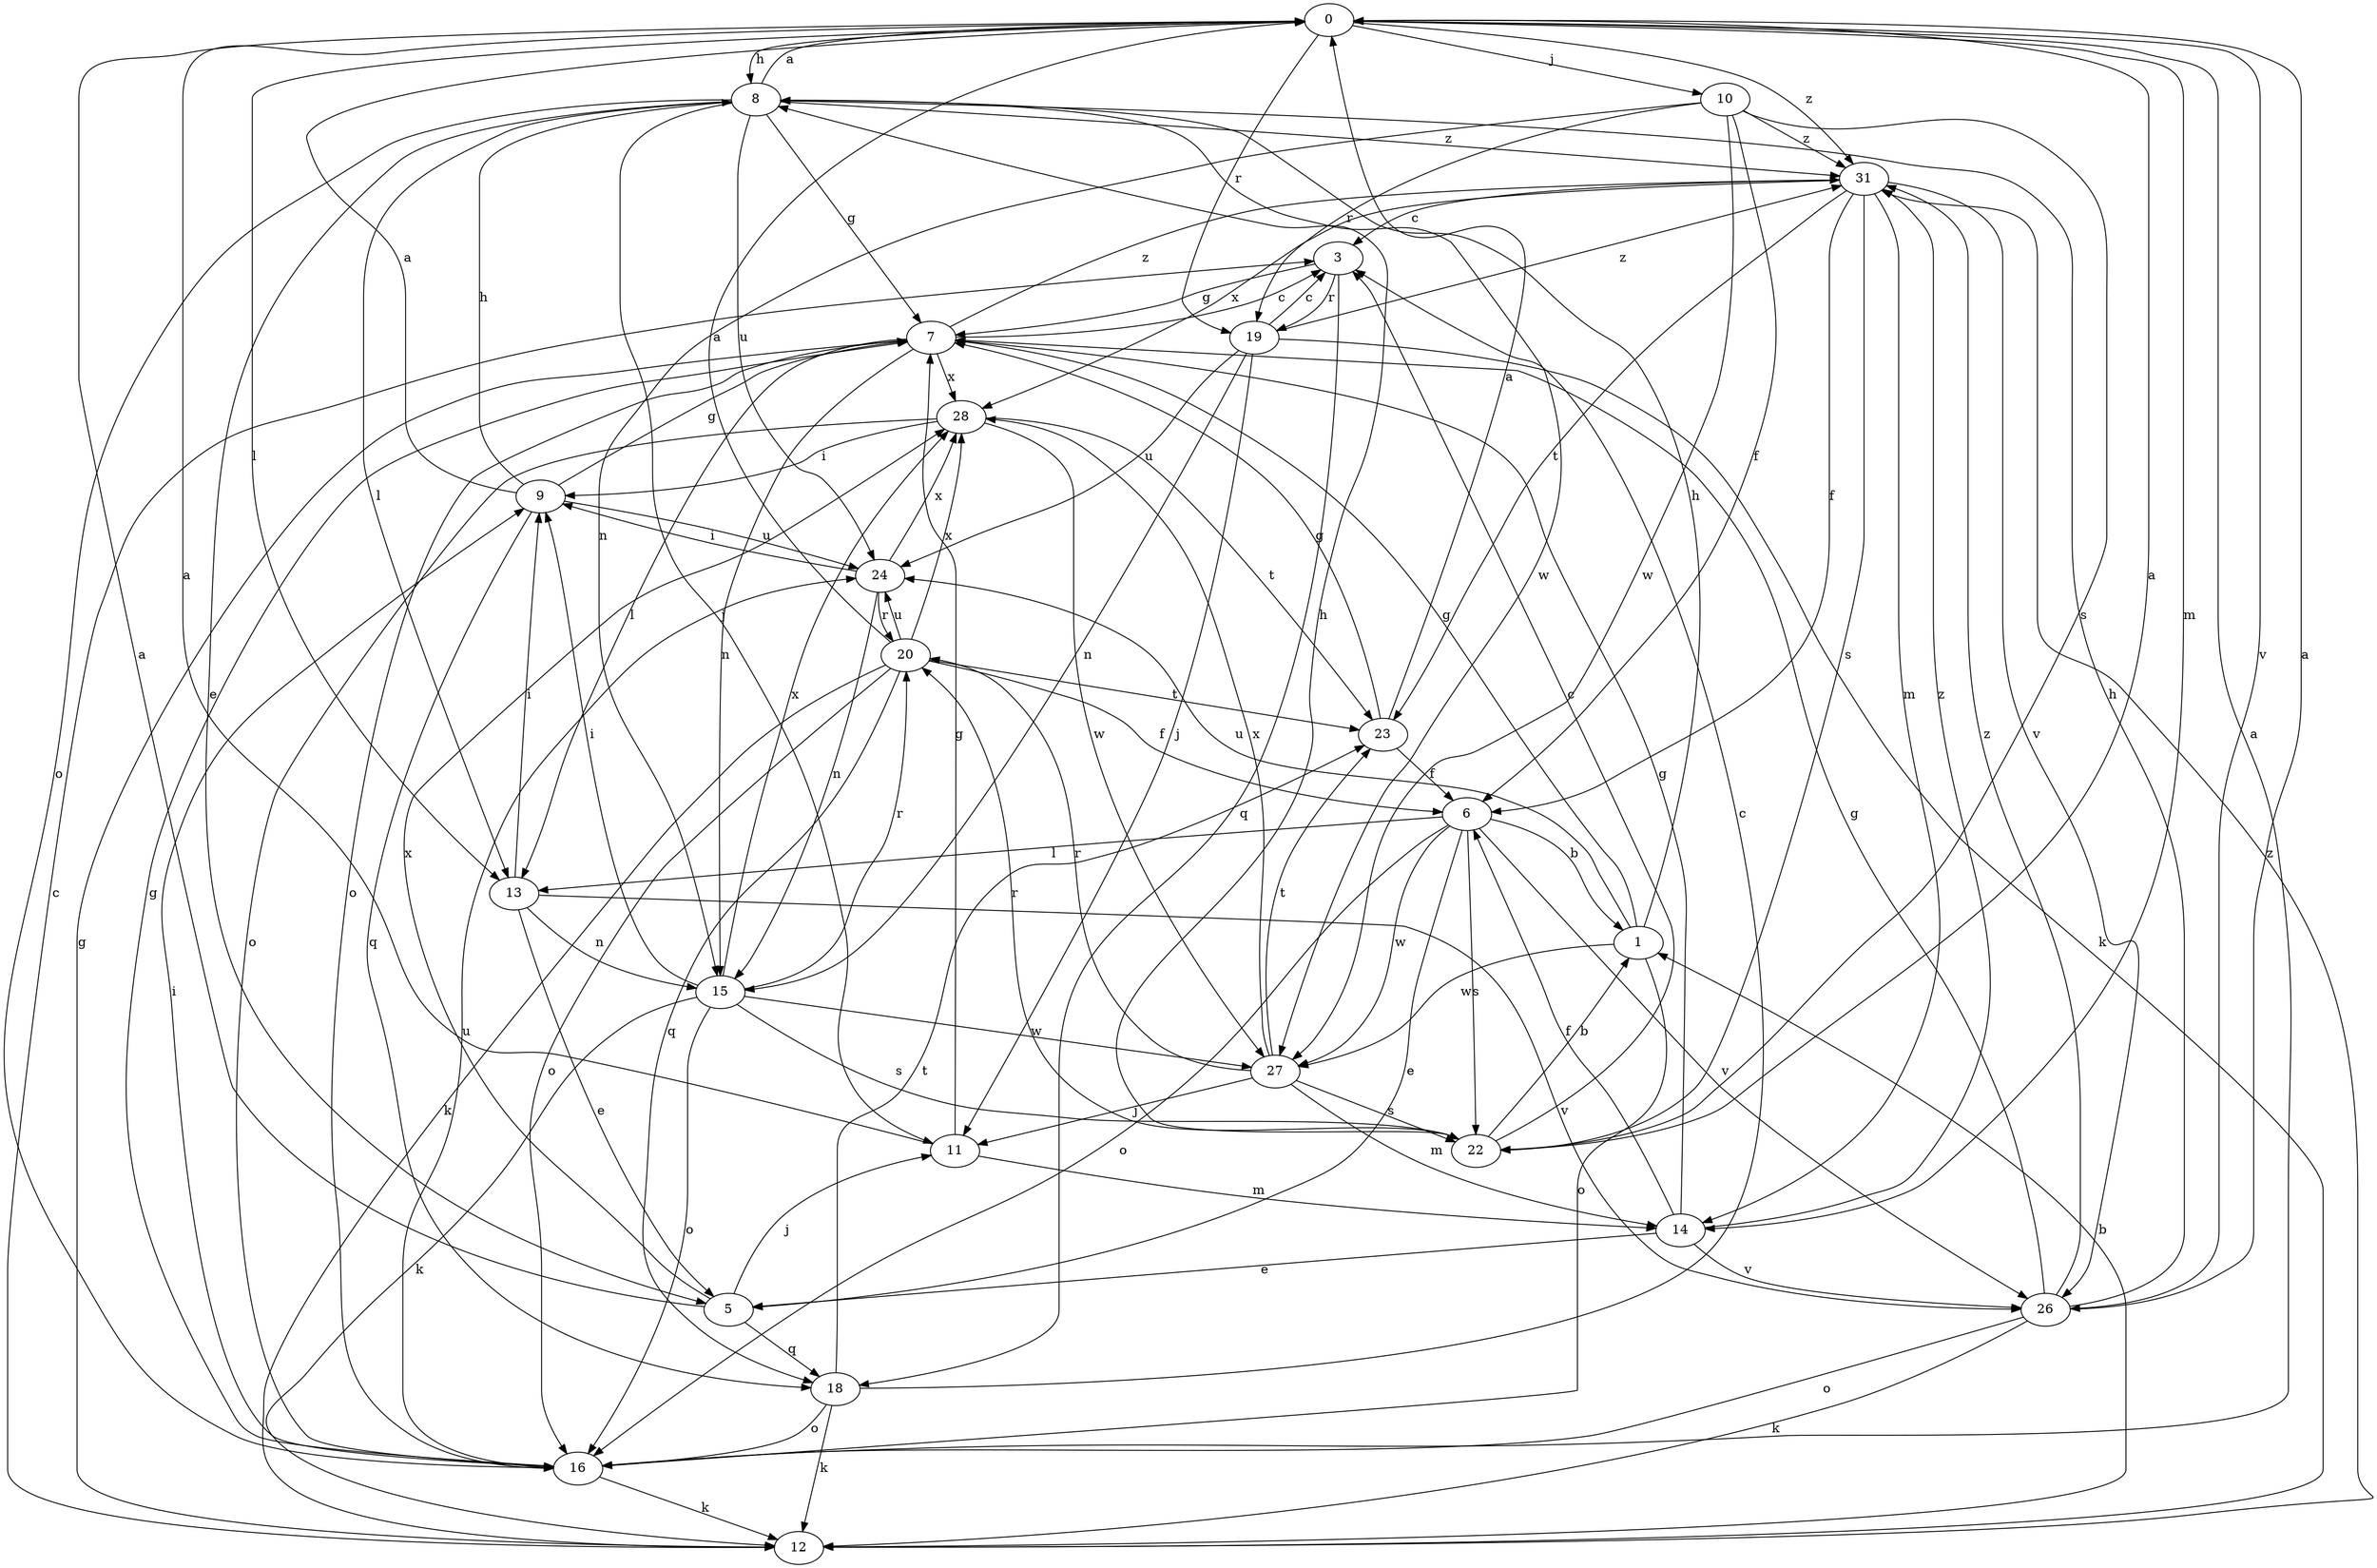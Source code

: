 strict digraph  {
0;
1;
3;
5;
6;
7;
8;
9;
10;
11;
12;
13;
14;
15;
16;
18;
19;
20;
22;
23;
24;
26;
27;
28;
31;
0 -> 8  [label=h];
0 -> 10  [label=j];
0 -> 13  [label=l];
0 -> 14  [label=m];
0 -> 19  [label=r];
0 -> 26  [label=v];
0 -> 31  [label=z];
1 -> 7  [label=g];
1 -> 8  [label=h];
1 -> 16  [label=o];
1 -> 24  [label=u];
1 -> 27  [label=w];
3 -> 7  [label=g];
3 -> 18  [label=q];
3 -> 19  [label=r];
5 -> 0  [label=a];
5 -> 11  [label=j];
5 -> 18  [label=q];
5 -> 28  [label=x];
6 -> 1  [label=b];
6 -> 5  [label=e];
6 -> 13  [label=l];
6 -> 16  [label=o];
6 -> 22  [label=s];
6 -> 26  [label=v];
6 -> 27  [label=w];
7 -> 3  [label=c];
7 -> 13  [label=l];
7 -> 15  [label=n];
7 -> 16  [label=o];
7 -> 28  [label=x];
7 -> 31  [label=z];
8 -> 0  [label=a];
8 -> 5  [label=e];
8 -> 7  [label=g];
8 -> 11  [label=j];
8 -> 13  [label=l];
8 -> 16  [label=o];
8 -> 24  [label=u];
8 -> 27  [label=w];
8 -> 31  [label=z];
9 -> 0  [label=a];
9 -> 7  [label=g];
9 -> 8  [label=h];
9 -> 18  [label=q];
9 -> 24  [label=u];
10 -> 6  [label=f];
10 -> 15  [label=n];
10 -> 19  [label=r];
10 -> 22  [label=s];
10 -> 27  [label=w];
10 -> 31  [label=z];
11 -> 0  [label=a];
11 -> 7  [label=g];
11 -> 14  [label=m];
12 -> 1  [label=b];
12 -> 3  [label=c];
12 -> 7  [label=g];
12 -> 31  [label=z];
13 -> 5  [label=e];
13 -> 9  [label=i];
13 -> 15  [label=n];
13 -> 26  [label=v];
14 -> 5  [label=e];
14 -> 6  [label=f];
14 -> 7  [label=g];
14 -> 26  [label=v];
14 -> 31  [label=z];
15 -> 9  [label=i];
15 -> 12  [label=k];
15 -> 16  [label=o];
15 -> 20  [label=r];
15 -> 22  [label=s];
15 -> 27  [label=w];
15 -> 28  [label=x];
16 -> 0  [label=a];
16 -> 7  [label=g];
16 -> 9  [label=i];
16 -> 12  [label=k];
16 -> 24  [label=u];
18 -> 3  [label=c];
18 -> 12  [label=k];
18 -> 16  [label=o];
18 -> 23  [label=t];
19 -> 3  [label=c];
19 -> 11  [label=j];
19 -> 12  [label=k];
19 -> 15  [label=n];
19 -> 24  [label=u];
19 -> 31  [label=z];
20 -> 0  [label=a];
20 -> 6  [label=f];
20 -> 12  [label=k];
20 -> 16  [label=o];
20 -> 18  [label=q];
20 -> 23  [label=t];
20 -> 24  [label=u];
20 -> 28  [label=x];
22 -> 0  [label=a];
22 -> 1  [label=b];
22 -> 3  [label=c];
22 -> 8  [label=h];
22 -> 20  [label=r];
23 -> 0  [label=a];
23 -> 6  [label=f];
23 -> 7  [label=g];
24 -> 9  [label=i];
24 -> 15  [label=n];
24 -> 20  [label=r];
24 -> 28  [label=x];
26 -> 0  [label=a];
26 -> 7  [label=g];
26 -> 8  [label=h];
26 -> 12  [label=k];
26 -> 16  [label=o];
26 -> 31  [label=z];
27 -> 11  [label=j];
27 -> 14  [label=m];
27 -> 20  [label=r];
27 -> 22  [label=s];
27 -> 23  [label=t];
27 -> 28  [label=x];
28 -> 9  [label=i];
28 -> 16  [label=o];
28 -> 23  [label=t];
28 -> 27  [label=w];
31 -> 3  [label=c];
31 -> 6  [label=f];
31 -> 14  [label=m];
31 -> 22  [label=s];
31 -> 23  [label=t];
31 -> 26  [label=v];
31 -> 28  [label=x];
}
